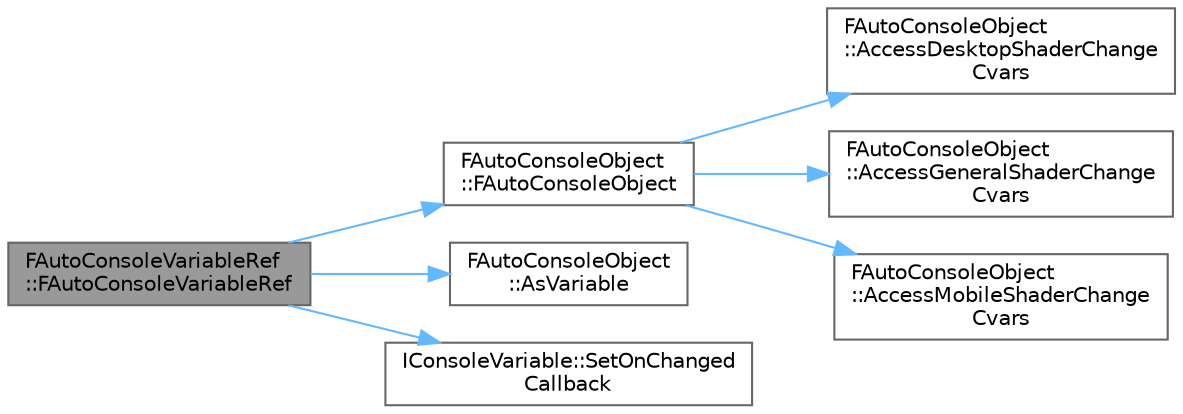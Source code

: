 digraph "FAutoConsoleVariableRef::FAutoConsoleVariableRef"
{
 // INTERACTIVE_SVG=YES
 // LATEX_PDF_SIZE
  bgcolor="transparent";
  edge [fontname=Helvetica,fontsize=10,labelfontname=Helvetica,labelfontsize=10];
  node [fontname=Helvetica,fontsize=10,shape=box,height=0.2,width=0.4];
  rankdir="LR";
  Node1 [id="Node000001",label="FAutoConsoleVariableRef\l::FAutoConsoleVariableRef",height=0.2,width=0.4,color="gray40", fillcolor="grey60", style="filled", fontcolor="black",tooltip="Create a reference to a float console variable."];
  Node1 -> Node2 [id="edge1_Node000001_Node000002",color="steelblue1",style="solid",tooltip=" "];
  Node2 [id="Node000002",label="FAutoConsoleObject\l::FAutoConsoleObject",height=0.2,width=0.4,color="grey40", fillcolor="white", style="filled",URL="$dd/d5e/classFAutoConsoleObject.html#a0d41bf543aa5e47de7568dd170e95c2c",tooltip="Constructor, saves the argument for future removal from the console variable system."];
  Node2 -> Node3 [id="edge2_Node000002_Node000003",color="steelblue1",style="solid",tooltip=" "];
  Node3 [id="Node000003",label="FAutoConsoleObject\l::AccessDesktopShaderChange\lCvars",height=0.2,width=0.4,color="grey40", fillcolor="white", style="filled",URL="$dd/d5e/classFAutoConsoleObject.html#af5a6623200e277ad4405a2a192181eea",tooltip=" "];
  Node2 -> Node4 [id="edge3_Node000002_Node000004",color="steelblue1",style="solid",tooltip=" "];
  Node4 [id="Node000004",label="FAutoConsoleObject\l::AccessGeneralShaderChange\lCvars",height=0.2,width=0.4,color="grey40", fillcolor="white", style="filled",URL="$dd/d5e/classFAutoConsoleObject.html#acd5eaf06276d0d25dda01b24e9a18187",tooltip=" "];
  Node2 -> Node5 [id="edge4_Node000002_Node000005",color="steelblue1",style="solid",tooltip=" "];
  Node5 [id="Node000005",label="FAutoConsoleObject\l::AccessMobileShaderChange\lCvars",height=0.2,width=0.4,color="grey40", fillcolor="white", style="filled",URL="$dd/d5e/classFAutoConsoleObject.html#ad882a14ce55b78f17a5571f25ebe4ce9",tooltip=" "];
  Node1 -> Node6 [id="edge5_Node000001_Node000006",color="steelblue1",style="solid",tooltip=" "];
  Node6 [id="Node000006",label="FAutoConsoleObject\l::AsVariable",height=0.2,width=0.4,color="grey40", fillcolor="white", style="filled",URL="$dd/d5e/classFAutoConsoleObject.html#a4c4c74e599f4f9a999a2dec5f0c59da4",tooltip="returns the contained console object as an IConsoleVariable"];
  Node1 -> Node7 [id="edge6_Node000001_Node000007",color="steelblue1",style="solid",tooltip=" "];
  Node7 [id="Node000007",label="IConsoleVariable::SetOnChanged\lCallback",height=0.2,width=0.4,color="grey40", fillcolor="white", style="filled",URL="$d9/d22/classIConsoleVariable.html#af38e30a22e47de49ee941573b5ede88f",tooltip="Allows to specify a callback function that is called when the console variable value changes."];
}
